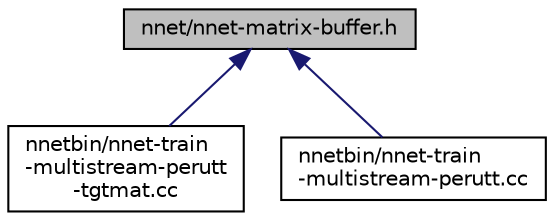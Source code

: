 digraph "nnet/nnet-matrix-buffer.h"
{
  edge [fontname="Helvetica",fontsize="10",labelfontname="Helvetica",labelfontsize="10"];
  node [fontname="Helvetica",fontsize="10",shape=record];
  Node66 [label="nnet/nnet-matrix-buffer.h",height=0.2,width=0.4,color="black", fillcolor="grey75", style="filled", fontcolor="black"];
  Node66 -> Node67 [dir="back",color="midnightblue",fontsize="10",style="solid",fontname="Helvetica"];
  Node67 [label="nnetbin/nnet-train\l-multistream-perutt\l-tgtmat.cc",height=0.2,width=0.4,color="black", fillcolor="white", style="filled",URL="$nnet-train-multistream-perutt-tgtmat_8cc.html"];
  Node66 -> Node68 [dir="back",color="midnightblue",fontsize="10",style="solid",fontname="Helvetica"];
  Node68 [label="nnetbin/nnet-train\l-multistream-perutt.cc",height=0.2,width=0.4,color="black", fillcolor="white", style="filled",URL="$nnet-train-multistream-perutt_8cc.html"];
}
